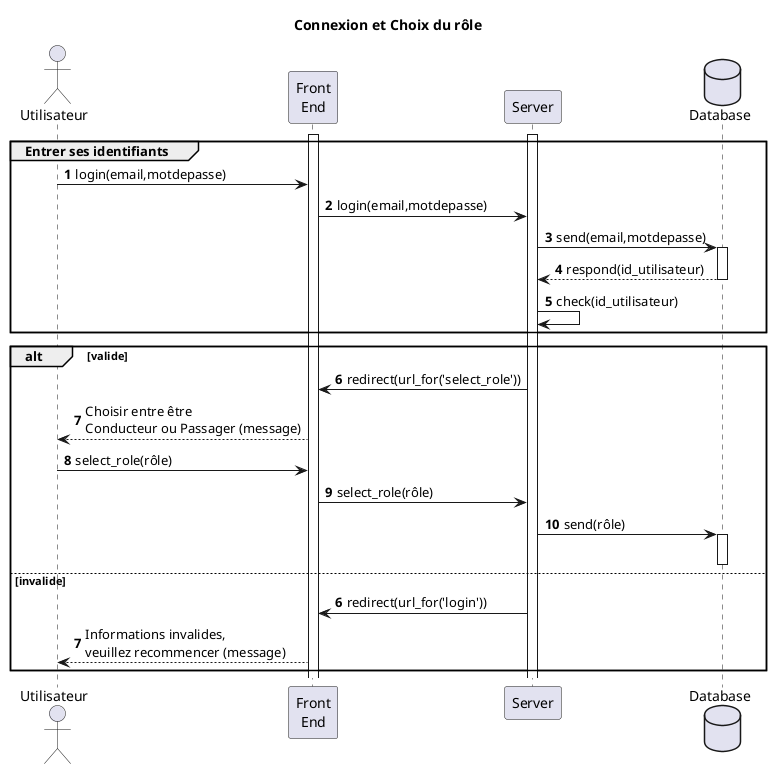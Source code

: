 @startuml

Title Connexion et Choix du rôle

actor "Utilisateur"
participant "Front\nEnd" as FrontEnd
participant Server
database Database 

autonumber 1
activate Server
activate FrontEnd

group Entrer ses identifiants
    Utilisateur -> FrontEnd: login(email,motdepasse)
    FrontEnd -> Server : login(email,motdepasse)
    Server -> Database++ : send(email,motdepasse)
    Database --> Server-- : respond(id_utilisateur)
    Server -> Server : check(id_utilisateur)
end

alt valide 
    Server -> FrontEnd : redirect(url_for('select_role'))
    FrontEnd --> Utilisateur : Choisir entre être\nConducteur ou Passager (message)
   
    Utilisateur -> FrontEnd : select_role(rôle)
    FrontEnd -> Server : select_role(rôle)
    Server -> Database++ : send(rôle)
    deactivate Database
    'se deactivate mal

else invalide
    autonumber 6
    Server -> FrontEnd : redirect(url_for('login'))
    FrontEnd --> Utilisateur : Informations invalides,\nveuillez recommencer (message)
end

@enduml